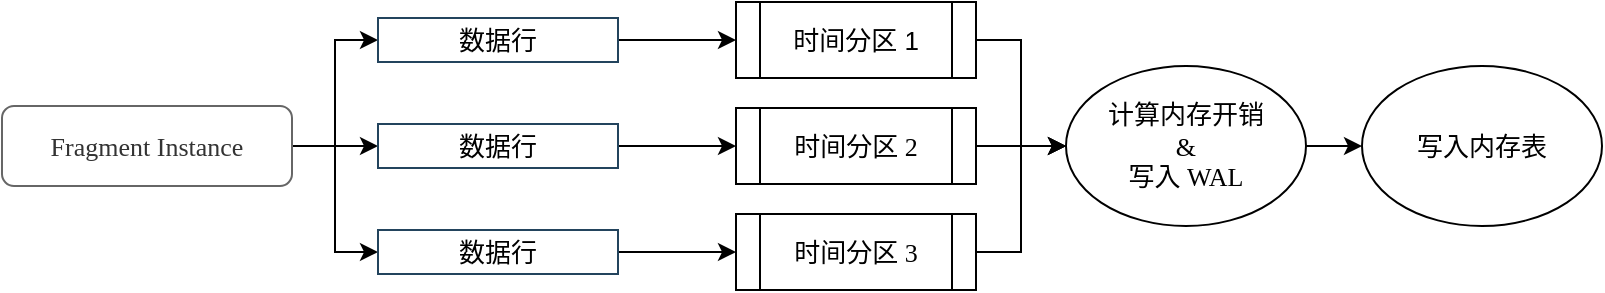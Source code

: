 <mxfile version="23.1.5" type="device">
  <diagram id="fPXpyIchqtCRjfeOFH64" name="第 1 页">
    <mxGraphModel dx="1025" dy="854" grid="0" gridSize="10" guides="1" tooltips="1" connect="1" arrows="1" fold="1" page="1" pageScale="1" pageWidth="827" pageHeight="160" math="0" shadow="0">
      <root>
        <mxCell id="0" />
        <mxCell id="1" parent="0" />
        <mxCell id="pHMIvahdG2m0EPIFcXSv-6" style="edgeStyle=orthogonalEdgeStyle;rounded=0;orthogonalLoop=1;jettySize=auto;html=1;entryX=0;entryY=0.5;entryDx=0;entryDy=0;fontFamily=Times New Roman;fontSize=13;" parent="1" source="pHMIvahdG2m0EPIFcXSv-2" target="pHMIvahdG2m0EPIFcXSv-3" edge="1">
          <mxGeometry relative="1" as="geometry" />
        </mxCell>
        <mxCell id="pHMIvahdG2m0EPIFcXSv-7" style="edgeStyle=orthogonalEdgeStyle;rounded=0;orthogonalLoop=1;jettySize=auto;html=1;fontFamily=Times New Roman;fontSize=13;" parent="1" source="pHMIvahdG2m0EPIFcXSv-2" target="pHMIvahdG2m0EPIFcXSv-4" edge="1">
          <mxGeometry relative="1" as="geometry" />
        </mxCell>
        <mxCell id="pHMIvahdG2m0EPIFcXSv-8" style="edgeStyle=orthogonalEdgeStyle;rounded=0;orthogonalLoop=1;jettySize=auto;html=1;entryX=0;entryY=0.5;entryDx=0;entryDy=0;fontFamily=Times New Roman;fontSize=13;" parent="1" source="pHMIvahdG2m0EPIFcXSv-2" target="pHMIvahdG2m0EPIFcXSv-5" edge="1">
          <mxGeometry relative="1" as="geometry" />
        </mxCell>
        <mxCell id="pHMIvahdG2m0EPIFcXSv-2" value="&lt;span style=&quot;font-size: 13px;&quot;&gt;Fragment Instance&lt;/span&gt;" style="rounded=1;whiteSpace=wrap;html=1;fillColor=none;fontColor=#333333;strokeColor=#666666;fontStyle=0;fontFamily=Times New Roman;fontSize=13;" parent="1" vertex="1">
          <mxGeometry x="18" y="56" width="145" height="40" as="geometry" />
        </mxCell>
        <mxCell id="pHMIvahdG2m0EPIFcXSv-12" style="edgeStyle=orthogonalEdgeStyle;rounded=0;orthogonalLoop=1;jettySize=auto;html=1;entryX=0;entryY=0.5;entryDx=0;entryDy=0;fontFamily=Times New Roman;fontSize=13;" parent="1" source="pHMIvahdG2m0EPIFcXSv-3" target="pHMIvahdG2m0EPIFcXSv-9" edge="1">
          <mxGeometry relative="1" as="geometry" />
        </mxCell>
        <mxCell id="pHMIvahdG2m0EPIFcXSv-3" value="数据行" style="rounded=0;whiteSpace=wrap;html=1;fillColor=none;strokeColor=#23445d;fontFamily=Times New Roman;fontSize=13;" parent="1" vertex="1">
          <mxGeometry x="206" y="12" width="120" height="22" as="geometry" />
        </mxCell>
        <mxCell id="pHMIvahdG2m0EPIFcXSv-13" style="edgeStyle=orthogonalEdgeStyle;rounded=0;orthogonalLoop=1;jettySize=auto;html=1;fontFamily=Times New Roman;fontSize=13;" parent="1" source="pHMIvahdG2m0EPIFcXSv-4" target="pHMIvahdG2m0EPIFcXSv-10" edge="1">
          <mxGeometry relative="1" as="geometry" />
        </mxCell>
        <mxCell id="pHMIvahdG2m0EPIFcXSv-4" value="数据行" style="rounded=0;whiteSpace=wrap;html=1;fillColor=none;strokeColor=#23445d;fontFamily=Times New Roman;fontSize=13;" parent="1" vertex="1">
          <mxGeometry x="206" y="65" width="120" height="22" as="geometry" />
        </mxCell>
        <mxCell id="pHMIvahdG2m0EPIFcXSv-14" style="edgeStyle=orthogonalEdgeStyle;rounded=0;orthogonalLoop=1;jettySize=auto;html=1;fontFamily=Times New Roman;fontSize=13;" parent="1" source="pHMIvahdG2m0EPIFcXSv-5" target="pHMIvahdG2m0EPIFcXSv-11" edge="1">
          <mxGeometry relative="1" as="geometry" />
        </mxCell>
        <mxCell id="pHMIvahdG2m0EPIFcXSv-5" value="数据行" style="rounded=0;whiteSpace=wrap;html=1;fillColor=none;strokeColor=#23445d;fontFamily=Times New Roman;fontSize=13;" parent="1" vertex="1">
          <mxGeometry x="206" y="118" width="120" height="22" as="geometry" />
        </mxCell>
        <mxCell id="pHMIvahdG2m0EPIFcXSv-17" style="edgeStyle=orthogonalEdgeStyle;rounded=0;orthogonalLoop=1;jettySize=auto;html=1;fontFamily=Times New Roman;fontSize=13;" parent="1" source="pHMIvahdG2m0EPIFcXSv-9" target="pHMIvahdG2m0EPIFcXSv-15" edge="1">
          <mxGeometry relative="1" as="geometry" />
        </mxCell>
        <mxCell id="pHMIvahdG2m0EPIFcXSv-9" value="时间分区 1" style="shape=process;whiteSpace=wrap;html=1;backgroundOutline=1;fillColor=none;strokeColor=#000000;fontSize=13;" parent="1" vertex="1">
          <mxGeometry x="385" y="4" width="120" height="38" as="geometry" />
        </mxCell>
        <mxCell id="pHMIvahdG2m0EPIFcXSv-20" style="edgeStyle=orthogonalEdgeStyle;rounded=0;orthogonalLoop=1;jettySize=auto;html=1;entryX=0;entryY=0.5;entryDx=0;entryDy=0;fontFamily=Times New Roman;fontSize=13;" parent="1" source="pHMIvahdG2m0EPIFcXSv-10" target="pHMIvahdG2m0EPIFcXSv-15" edge="1">
          <mxGeometry relative="1" as="geometry" />
        </mxCell>
        <mxCell id="pHMIvahdG2m0EPIFcXSv-10" value="时间分区 2" style="shape=process;whiteSpace=wrap;html=1;backgroundOutline=1;fillColor=none;strokeColor=#000000;fontFamily=Times New Roman;fontSize=13;" parent="1" vertex="1">
          <mxGeometry x="385" y="57" width="120" height="38" as="geometry" />
        </mxCell>
        <mxCell id="pHMIvahdG2m0EPIFcXSv-21" style="edgeStyle=orthogonalEdgeStyle;rounded=0;orthogonalLoop=1;jettySize=auto;html=1;entryX=0;entryY=0.5;entryDx=0;entryDy=0;fontFamily=Times New Roman;fontSize=13;" parent="1" source="pHMIvahdG2m0EPIFcXSv-11" target="pHMIvahdG2m0EPIFcXSv-15" edge="1">
          <mxGeometry relative="1" as="geometry" />
        </mxCell>
        <mxCell id="pHMIvahdG2m0EPIFcXSv-11" value="时间分区 3" style="shape=process;whiteSpace=wrap;html=1;backgroundOutline=1;fillColor=none;strokeColor=#000000;fontFamily=Times New Roman;fontSize=13;" parent="1" vertex="1">
          <mxGeometry x="385" y="110" width="120" height="38" as="geometry" />
        </mxCell>
        <mxCell id="pHMIvahdG2m0EPIFcXSv-19" style="edgeStyle=orthogonalEdgeStyle;rounded=0;orthogonalLoop=1;jettySize=auto;html=1;fontFamily=Times New Roman;fontSize=13;" parent="1" source="pHMIvahdG2m0EPIFcXSv-15" target="pHMIvahdG2m0EPIFcXSv-16" edge="1">
          <mxGeometry relative="1" as="geometry" />
        </mxCell>
        <mxCell id="pHMIvahdG2m0EPIFcXSv-15" value="计算内存开销&lt;br style=&quot;font-size: 13px;&quot;&gt;&amp;amp;&lt;br style=&quot;font-size: 13px;&quot;&gt;写入 WAL" style="ellipse;whiteSpace=wrap;html=1;fillColor=none;strokeColor=#000000;fontFamily=Times New Roman;fontSize=13;" parent="1" vertex="1">
          <mxGeometry x="550" y="36" width="120" height="80" as="geometry" />
        </mxCell>
        <mxCell id="pHMIvahdG2m0EPIFcXSv-16" value="写入内存表" style="ellipse;whiteSpace=wrap;html=1;fillColor=none;strokeColor=#000000;fontFamily=Times New Roman;fontSize=13;" parent="1" vertex="1">
          <mxGeometry x="698" y="36" width="120" height="80" as="geometry" />
        </mxCell>
      </root>
    </mxGraphModel>
  </diagram>
</mxfile>
